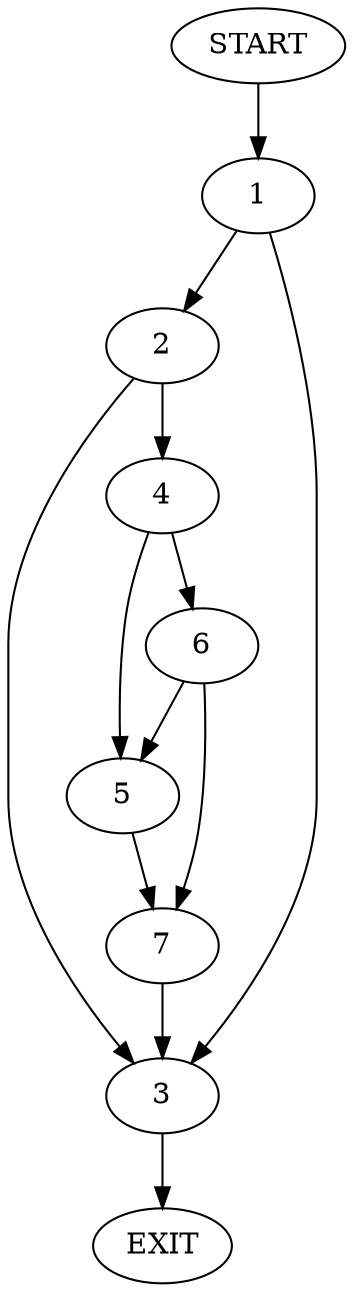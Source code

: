 digraph {
0 [label="START"]
8 [label="EXIT"]
0 -> 1
1 -> 2
1 -> 3
3 -> 8
2 -> 4
2 -> 3
4 -> 5
4 -> 6
6 -> 7
6 -> 5
5 -> 7
7 -> 3
}
